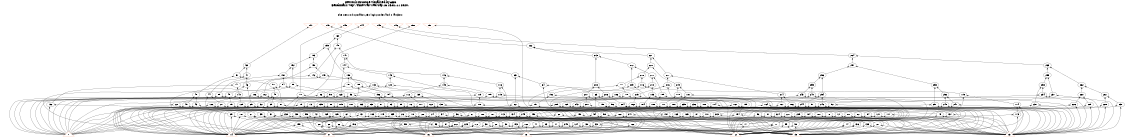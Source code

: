 # Network structure generated by ABC

digraph network {
size = "7.5,10";
center = true;
edge [dir = back];

{
  node [shape = plaintext];
  edge [style = invis];
  LevelTitle1 [label=""];
  LevelTitle2 [label=""];
  Level11 [label = ""];
  Level10 [label = ""];
  Level9 [label = ""];
  Level8 [label = ""];
  Level7 [label = ""];
  Level6 [label = ""];
  Level5 [label = ""];
  Level4 [label = ""];
  Level3 [label = ""];
  Level2 [label = ""];
  Level1 [label = ""];
  Level0 [label = ""];
  LevelTitle1 ->  LevelTitle2 ->  Level11 ->  Level10 ->  Level9 ->  Level8 ->  Level7 ->  Level6 ->  Level5 ->  Level4 ->  Level3 ->  Level2 ->  Level1 ->  Level0;
}

{
  rank = same;
  LevelTitle1;
  title1 [shape=plaintext,
          fontsize=20,
          fontname = "Times-Roman",
          label="Network structure visualized by ABC\nBenchmark \"top\". Time was Wed Sep 16 15:31:11 2020. "
         ];
}

{
  rank = same;
  LevelTitle2;
  title2 [shape=plaintext,
          fontsize=18,
          fontname = "Times-Roman",
          label="The network contains 250 logic nodes and 0 latches.\n"
         ];
}

{
  rank = same;
  Level11;
  Node9 [label = "_47", shape = invtriangle, color = coral, fillcolor = coral];
  Node10 [label = "_48", shape = invtriangle, color = coral, fillcolor = coral];
  Node11 [label = "_49", shape = invtriangle, color = coral, fillcolor = coral];
  Node12 [label = "_44", shape = invtriangle, color = coral, fillcolor = coral];
  Node13 [label = "_45", shape = invtriangle, color = coral, fillcolor = coral];
  Node14 [label = "_46", shape = invtriangle, color = coral, fillcolor = coral];
  Node15 [label = "_50", shape = invtriangle, color = coral, fillcolor = coral];
  Node16 [label = "_51", shape = invtriangle, color = coral, fillcolor = coral];
}

{
  rank = same;
  Level10;
  Node160 [label = "160\n", shape = ellipse];
}

{
  rank = same;
  Level9;
  Node148 [label = "148\n", shape = ellipse];
  Node159 [label = "159\n", shape = ellipse];
  Node222 [label = "222\n", shape = ellipse];
}

{
  rank = same;
  Level8;
  Node147 [label = "147\n", shape = ellipse];
  Node153 [label = "153\n", shape = ellipse];
  Node213 [label = "213\n", shape = ellipse];
  Node221 [label = "221\n", shape = ellipse];
  Node264 [label = "264\n", shape = ellipse];
}

{
  rank = same;
  Level7;
  Node52 [label = "52\n", shape = ellipse];
  Node144 [label = "144\n", shape = ellipse];
  Node150 [label = "150\n", shape = ellipse];
  Node152 [label = "152\n", shape = ellipse];
  Node212 [label = "212\n", shape = ellipse];
  Node220 [label = "220\n", shape = ellipse];
  Node257 [label = "257\n", shape = ellipse];
  Node263 [label = "263\n", shape = ellipse];
}

{
  rank = same;
  Level6;
  Node47 [label = "47\n", shape = ellipse];
  Node51 [label = "51\n", shape = ellipse];
  Node65 [label = "65\n", shape = ellipse];
  Node142 [label = "142\n", shape = ellipse];
  Node143 [label = "143\n", shape = ellipse];
  Node146 [label = "146\n", shape = ellipse];
  Node149 [label = "149\n", shape = ellipse];
  Node151 [label = "151\n", shape = ellipse];
  Node158 [label = "158\n", shape = ellipse];
  Node211 [label = "211\n", shape = ellipse];
  Node217 [label = "217\n", shape = ellipse];
  Node218 [label = "218\n", shape = ellipse];
  Node256 [label = "256\n", shape = ellipse];
  Node259 [label = "259\n", shape = ellipse];
}

{
  rank = same;
  Level5;
  Node46 [label = "46\n", shape = ellipse];
  Node50 [label = "50\n", shape = ellipse];
  Node64 [label = "64\n", shape = ellipse];
  Node94 [label = "94\n", shape = ellipse];
  Node99 [label = "99\n", shape = ellipse];
  Node103 [label = "103\n", shape = ellipse];
  Node116 [label = "116\n", shape = ellipse];
  Node120 [label = "120\n", shape = ellipse];
  Node141 [label = "141\n", shape = ellipse];
  Node145 [label = "145\n", shape = ellipse];
  Node155 [label = "155\n", shape = ellipse];
  Node157 [label = "157\n", shape = ellipse];
  Node171 [label = "171\n", shape = ellipse];
  Node176 [label = "176\n", shape = ellipse];
  Node208 [label = "208\n", shape = ellipse];
  Node209 [label = "209\n", shape = ellipse];
  Node210 [label = "210\n", shape = ellipse];
  Node216 [label = "216\n", shape = ellipse];
  Node219 [label = "219\n", shape = ellipse];
  Node253 [label = "253\n", shape = ellipse];
  Node255 [label = "255\n", shape = ellipse];
  Node258 [label = "258\n", shape = ellipse];
  Node262 [label = "262\n", shape = ellipse];
}

{
  rank = same;
  Level4;
  Node44 [label = "44\n", shape = ellipse];
  Node45 [label = "45\n", shape = ellipse];
  Node48 [label = "48\n", shape = ellipse];
  Node49 [label = "49\n", shape = ellipse];
  Node63 [label = "63\n", shape = ellipse];
  Node70 [label = "70\n", shape = ellipse];
  Node86 [label = "86\n", shape = ellipse];
  Node89 [label = "89\n", shape = ellipse];
  Node93 [label = "93\n", shape = ellipse];
  Node98 [label = "98\n", shape = ellipse];
  Node102 [label = "102\n", shape = ellipse];
  Node106 [label = "106\n", shape = ellipse];
  Node109 [label = "109\n", shape = ellipse];
  Node112 [label = "112\n", shape = ellipse];
  Node115 [label = "115\n", shape = ellipse];
  Node119 [label = "119\n", shape = ellipse];
  Node123 [label = "123\n", shape = ellipse];
  Node139 [label = "139\n", shape = ellipse];
  Node140 [label = "140\n", shape = ellipse];
  Node154 [label = "154\n", shape = ellipse];
  Node156 [label = "156\n", shape = ellipse];
  Node170 [label = "170\n", shape = ellipse];
  Node175 [label = "175\n", shape = ellipse];
  Node178 [label = "178\n", shape = ellipse];
  Node181 [label = "181\n", shape = ellipse];
  Node185 [label = "185\n", shape = ellipse];
  Node186 [label = "186\n", shape = ellipse];
  Node189 [label = "189\n", shape = ellipse];
  Node192 [label = "192\n", shape = ellipse];
  Node206 [label = "206\n", shape = ellipse];
  Node207 [label = "207\n", shape = ellipse];
  Node214 [label = "214\n", shape = ellipse];
  Node215 [label = "215\n", shape = ellipse];
  Node234 [label = "234\n", shape = ellipse];
  Node237 [label = "237\n", shape = ellipse];
  Node240 [label = "240\n", shape = ellipse];
  Node243 [label = "243\n", shape = ellipse];
  Node252 [label = "252\n", shape = ellipse];
  Node254 [label = "254\n", shape = ellipse];
  Node260 [label = "260\n", shape = ellipse];
  Node261 [label = "261\n", shape = ellipse];
}

{
  rank = same;
  Level3;
  Node19 [label = "19\n", shape = ellipse];
  Node22 [label = "22\n", shape = ellipse];
  Node25 [label = "25\n", shape = ellipse];
  Node27 [label = "27\n", shape = ellipse];
  Node32 [label = "32\n", shape = ellipse];
  Node35 [label = "35\n", shape = ellipse];
  Node37 [label = "37\n", shape = ellipse];
  Node40 [label = "40\n", shape = ellipse];
  Node43 [label = "43\n", shape = ellipse];
  Node56 [label = "56\n", shape = ellipse];
  Node62 [label = "62\n", shape = ellipse];
  Node69 [label = "69\n", shape = ellipse];
  Node73 [label = "73\n", shape = ellipse];
  Node76 [label = "76\n", shape = ellipse];
  Node79 [label = "79\n", shape = ellipse];
  Node81 [label = "81\n", shape = ellipse];
  Node83 [label = "83\n", shape = ellipse];
  Node85 [label = "85\n", shape = ellipse];
  Node88 [label = "88\n", shape = ellipse];
  Node92 [label = "92\n", shape = ellipse];
  Node97 [label = "97\n", shape = ellipse];
  Node101 [label = "101\n", shape = ellipse];
  Node105 [label = "105\n", shape = ellipse];
  Node108 [label = "108\n", shape = ellipse];
  Node111 [label = "111\n", shape = ellipse];
  Node114 [label = "114\n", shape = ellipse];
  Node118 [label = "118\n", shape = ellipse];
  Node122 [label = "122\n", shape = ellipse];
  Node126 [label = "126\n", shape = ellipse];
  Node129 [label = "129\n", shape = ellipse];
  Node132 [label = "132\n", shape = ellipse];
  Node135 [label = "135\n", shape = ellipse];
  Node138 [label = "138\n", shape = ellipse];
  Node161 [label = "161\n", shape = ellipse];
  Node162 [label = "162\n", shape = ellipse];
  Node164 [label = "164\n", shape = ellipse];
  Node166 [label = "166\n", shape = ellipse];
  Node167 [label = "167\n", shape = ellipse];
  Node169 [label = "169\n", shape = ellipse];
  Node174 [label = "174\n", shape = ellipse];
  Node177 [label = "177\n", shape = ellipse];
  Node180 [label = "180\n", shape = ellipse];
  Node184 [label = "184\n", shape = ellipse];
  Node188 [label = "188\n", shape = ellipse];
  Node191 [label = "191\n", shape = ellipse];
  Node195 [label = "195\n", shape = ellipse];
  Node198 [label = "198\n", shape = ellipse];
  Node201 [label = "201\n", shape = ellipse];
  Node204 [label = "204\n", shape = ellipse];
  Node205 [label = "205\n", shape = ellipse];
  Node225 [label = "225\n", shape = ellipse];
  Node226 [label = "226\n", shape = ellipse];
  Node228 [label = "228\n", shape = ellipse];
  Node230 [label = "230\n", shape = ellipse];
  Node231 [label = "231\n", shape = ellipse];
  Node233 [label = "233\n", shape = ellipse];
  Node236 [label = "236\n", shape = ellipse];
  Node239 [label = "239\n", shape = ellipse];
  Node242 [label = "242\n", shape = ellipse];
  Node244 [label = "244\n", shape = ellipse];
  Node246 [label = "246\n", shape = ellipse];
  Node247 [label = "247\n", shape = ellipse];
  Node248 [label = "248\n", shape = ellipse];
  Node251 [label = "251\n", shape = ellipse];
}

{
  rank = same;
  Level2;
  Node18 [label = "18\n", shape = ellipse];
  Node21 [label = "21\n", shape = ellipse];
  Node24 [label = "24\n", shape = ellipse];
  Node26 [label = "26\n", shape = ellipse];
  Node29 [label = "29\n", shape = ellipse];
  Node31 [label = "31\n", shape = ellipse];
  Node34 [label = "34\n", shape = ellipse];
  Node36 [label = "36\n", shape = ellipse];
  Node39 [label = "39\n", shape = ellipse];
  Node42 [label = "42\n", shape = ellipse];
  Node54 [label = "54\n", shape = ellipse];
  Node55 [label = "55\n", shape = ellipse];
  Node58 [label = "58\n", shape = ellipse];
  Node60 [label = "60\n", shape = ellipse];
  Node61 [label = "61\n", shape = ellipse];
  Node67 [label = "67\n", shape = ellipse];
  Node72 [label = "72\n", shape = ellipse];
  Node75 [label = "75\n", shape = ellipse];
  Node78 [label = "78\n", shape = ellipse];
  Node80 [label = "80\n", shape = ellipse];
  Node82 [label = "82\n", shape = ellipse];
  Node84 [label = "84\n", shape = ellipse];
  Node87 [label = "87\n", shape = ellipse];
  Node91 [label = "91\n", shape = ellipse];
  Node96 [label = "96\n", shape = ellipse];
  Node100 [label = "100\n", shape = ellipse];
  Node104 [label = "104\n", shape = ellipse];
  Node107 [label = "107\n", shape = ellipse];
  Node110 [label = "110\n", shape = ellipse];
  Node113 [label = "113\n", shape = ellipse];
  Node117 [label = "117\n", shape = ellipse];
  Node121 [label = "121\n", shape = ellipse];
  Node125 [label = "125\n", shape = ellipse];
  Node128 [label = "128\n", shape = ellipse];
  Node131 [label = "131\n", shape = ellipse];
  Node134 [label = "134\n", shape = ellipse];
  Node137 [label = "137\n", shape = ellipse];
  Node163 [label = "163\n", shape = ellipse];
  Node165 [label = "165\n", shape = ellipse];
  Node168 [label = "168\n", shape = ellipse];
  Node173 [label = "173\n", shape = ellipse];
  Node179 [label = "179\n", shape = ellipse];
  Node183 [label = "183\n", shape = ellipse];
  Node187 [label = "187\n", shape = ellipse];
  Node190 [label = "190\n", shape = ellipse];
  Node194 [label = "194\n", shape = ellipse];
  Node197 [label = "197\n", shape = ellipse];
  Node200 [label = "200\n", shape = ellipse];
  Node203 [label = "203\n", shape = ellipse];
  Node224 [label = "224\n", shape = ellipse];
  Node227 [label = "227\n", shape = ellipse];
  Node229 [label = "229\n", shape = ellipse];
  Node232 [label = "232\n", shape = ellipse];
  Node235 [label = "235\n", shape = ellipse];
  Node238 [label = "238\n", shape = ellipse];
  Node241 [label = "241\n", shape = ellipse];
  Node245 [label = "245\n", shape = ellipse];
  Node250 [label = "250\n", shape = ellipse];
  Node265 [label = "265\n", shape = ellipse];
}

{
  rank = same;
  Level1;
  Node17 [label = "17\n", shape = ellipse];
  Node20 [label = "20\n", shape = ellipse];
  Node23 [label = "23\n", shape = ellipse];
  Node28 [label = "28\n", shape = ellipse];
  Node30 [label = "30\n", shape = ellipse];
  Node33 [label = "33\n", shape = ellipse];
  Node38 [label = "38\n", shape = ellipse];
  Node41 [label = "41\n", shape = ellipse];
  Node53 [label = "53\n", shape = ellipse];
  Node57 [label = "57\n", shape = ellipse];
  Node59 [label = "59\n", shape = ellipse];
  Node66 [label = "66\n", shape = ellipse];
  Node68 [label = "68\n", shape = ellipse];
  Node71 [label = "71\n", shape = ellipse];
  Node74 [label = "74\n", shape = ellipse];
  Node77 [label = "77\n", shape = ellipse];
  Node90 [label = "90\n", shape = ellipse];
  Node95 [label = "95\n", shape = ellipse];
  Node124 [label = "124\n", shape = ellipse];
  Node127 [label = "127\n", shape = ellipse];
  Node130 [label = "130\n", shape = ellipse];
  Node133 [label = "133\n", shape = ellipse];
  Node136 [label = "136\n", shape = ellipse];
  Node172 [label = "172\n", shape = ellipse];
  Node182 [label = "182\n", shape = ellipse];
  Node193 [label = "193\n", shape = ellipse];
  Node196 [label = "196\n", shape = ellipse];
  Node199 [label = "199\n", shape = ellipse];
  Node202 [label = "202\n", shape = ellipse];
  Node223 [label = "223\n", shape = ellipse];
  Node249 [label = "249\n", shape = ellipse];
  Node266 [label = "266\n", shape = ellipse];
}

{
  rank = same;
  Level0;
  Node1 [label = "_8", shape = triangle, color = coral, fillcolor = coral];
  Node2 [label = "_7", shape = triangle, color = coral, fillcolor = coral];
  Node3 [label = "_6", shape = triangle, color = coral, fillcolor = coral];
  Node4 [label = "_5", shape = triangle, color = coral, fillcolor = coral];
  Node5 [label = "_4", shape = triangle, color = coral, fillcolor = coral];
  Node6 [label = "_3", shape = triangle, color = coral, fillcolor = coral];
  Node7 [label = "_2", shape = triangle, color = coral, fillcolor = coral];
  Node8 [label = "_1", shape = triangle, color = coral, fillcolor = coral];
}

title1 -> title2 [style = invis];
title2 -> Node9 [style = invis];
title2 -> Node10 [style = invis];
title2 -> Node11 [style = invis];
title2 -> Node12 [style = invis];
title2 -> Node13 [style = invis];
title2 -> Node14 [style = invis];
title2 -> Node15 [style = invis];
title2 -> Node16 [style = invis];
Node9 -> Node10 [style = invis];
Node10 -> Node11 [style = invis];
Node11 -> Node12 [style = invis];
Node12 -> Node13 [style = invis];
Node13 -> Node14 [style = invis];
Node14 -> Node15 [style = invis];
Node15 -> Node16 [style = invis];
Node9 -> Node52 [style = solid];
Node10 -> Node65 [style = solid];
Node11 -> Node70 [style = solid];
Node12 -> Node160 [style = solid];
Node13 -> Node222 [style = solid];
Node14 -> Node264 [style = solid];
Node15 -> Node265 [style = solid];
Node16 -> Node266 [style = solid];
Node17 -> Node2 [style = solid];
Node17 -> Node4 [style = solid];
Node18 -> Node3 [style = solid];
Node18 -> Node17 [style = solid];
Node19 -> Node5 [style = solid];
Node19 -> Node18 [style = solid];
Node20 -> Node1 [style = solid];
Node20 -> Node3 [style = solid];
Node21 -> Node2 [style = solid];
Node21 -> Node20 [style = solid];
Node22 -> Node5 [style = solid];
Node22 -> Node21 [style = solid];
Node23 -> Node2 [style = solid];
Node23 -> Node4 [style = solid];
Node24 -> Node3 [style = solid];
Node24 -> Node23 [style = solid];
Node25 -> Node5 [style = solid];
Node25 -> Node24 [style = solid];
Node26 -> Node3 [style = solid];
Node26 -> Node23 [style = solid];
Node27 -> Node5 [style = solid];
Node27 -> Node26 [style = solid];
Node28 -> Node2 [style = solid];
Node28 -> Node3 [style = solid];
Node29 -> Node5 [style = solid];
Node29 -> Node28 [style = solid];
Node30 -> Node1 [style = solid];
Node30 -> Node3 [style = solid];
Node31 -> Node2 [style = solid];
Node31 -> Node30 [style = solid];
Node32 -> Node5 [style = solid];
Node32 -> Node31 [style = solid];
Node33 -> Node1 [style = solid];
Node33 -> Node4 [style = solid];
Node34 -> Node3 [style = solid];
Node34 -> Node33 [style = solid];
Node35 -> Node5 [style = solid];
Node35 -> Node34 [style = solid];
Node36 -> Node3 [style = solid];
Node36 -> Node33 [style = solid];
Node37 -> Node5 [style = solid];
Node37 -> Node36 [style = solid];
Node38 -> Node1 [style = solid];
Node38 -> Node3 [style = solid];
Node39 -> Node2 [style = solid];
Node39 -> Node38 [style = solid];
Node40 -> Node5 [style = solid];
Node40 -> Node39 [style = solid];
Node41 -> Node1 [style = solid];
Node41 -> Node4 [style = solid];
Node42 -> Node2 [style = solid];
Node42 -> Node41 [style = solid];
Node43 -> Node5 [style = solid];
Node43 -> Node42 [style = solid];
Node44 -> Node27 [style = solid];
Node44 -> Node29 [style = solid];
Node45 -> Node19 [style = solid];
Node45 -> Node22 [style = solid];
Node46 -> Node25 [style = solid];
Node46 -> Node45 [style = solid];
Node47 -> Node44 [style = solid];
Node47 -> Node46 [style = solid];
Node48 -> Node40 [style = solid];
Node48 -> Node43 [style = solid];
Node49 -> Node32 [style = solid];
Node49 -> Node35 [style = solid];
Node50 -> Node37 [style = solid];
Node50 -> Node49 [style = solid];
Node51 -> Node48 [style = solid];
Node51 -> Node50 [style = solid];
Node52 -> Node47 [style = solid];
Node52 -> Node51 [style = solid];
Node53 -> Node1 [style = solid];
Node53 -> Node2 [style = solid];
Node54 -> Node4 [style = solid];
Node54 -> Node53 [style = solid];
Node55 -> Node2 [style = solid];
Node55 -> Node20 [style = solid];
Node56 -> Node4 [style = solid];
Node56 -> Node55 [style = solid];
Node57 -> Node1 [style = solid];
Node57 -> Node2 [style = solid];
Node58 -> Node4 [style = solid];
Node58 -> Node57 [style = solid];
Node59 -> Node1 [style = solid];
Node59 -> Node2 [style = solid];
Node60 -> Node4 [style = solid];
Node60 -> Node59 [style = solid];
Node61 -> Node4 [style = solid];
Node61 -> Node28 [style = solid];
Node62 -> Node60 [style = solid];
Node62 -> Node61 [style = solid];
Node63 -> Node54 [style = solid];
Node63 -> Node56 [style = solid];
Node64 -> Node58 [style = solid];
Node64 -> Node63 [style = solid];
Node65 -> Node62 [style = solid];
Node65 -> Node64 [style = solid];
Node66 -> Node1 [style = solid];
Node66 -> Node2 [style = solid];
Node67 -> Node3 [style = solid];
Node67 -> Node66 [style = solid];
Node68 -> Node2 [style = solid];
Node68 -> Node3 [style = solid];
Node69 -> Node30 [style = solid];
Node69 -> Node67 [style = solid];
Node70 -> Node68 [style = solid];
Node70 -> Node69 [style = solid];
Node71 -> Node5 [style = solid];
Node71 -> Node7 [style = solid];
Node72 -> Node6 [style = solid];
Node72 -> Node71 [style = solid];
Node73 -> Node8 [style = solid];
Node73 -> Node72 [style = solid];
Node74 -> Node4 [style = solid];
Node74 -> Node7 [style = solid];
Node75 -> Node6 [style = solid];
Node75 -> Node74 [style = solid];
Node76 -> Node8 [style = solid];
Node76 -> Node75 [style = solid];
Node77 -> Node5 [style = solid];
Node77 -> Node7 [style = solid];
Node78 -> Node6 [style = solid];
Node78 -> Node77 [style = solid];
Node79 -> Node8 [style = solid];
Node79 -> Node78 [style = solid];
Node80 -> Node6 [style = solid];
Node80 -> Node71 [style = solid];
Node81 -> Node8 [style = solid];
Node81 -> Node80 [style = solid];
Node82 -> Node6 [style = solid];
Node82 -> Node77 [style = solid];
Node83 -> Node8 [style = solid];
Node83 -> Node82 [style = solid];
Node84 -> Node6 [style = solid];
Node84 -> Node33 [style = solid];
Node85 -> Node5 [style = solid];
Node85 -> Node84 [style = solid];
Node86 -> Node8 [style = solid];
Node86 -> Node85 [style = solid];
Node87 -> Node6 [style = solid];
Node87 -> Node53 [style = solid];
Node88 -> Node5 [style = solid];
Node88 -> Node87 [style = solid];
Node89 -> Node8 [style = solid];
Node89 -> Node88 [style = solid];
Node90 -> Node3 [style = solid];
Node90 -> Node4 [style = solid];
Node91 -> Node7 [style = solid];
Node91 -> Node90 [style = solid];
Node92 -> Node6 [style = solid];
Node92 -> Node91 [style = solid];
Node93 -> Node8 [style = solid];
Node93 -> Node92 [style = solid];
Node94 -> Node2 [style = solid];
Node94 -> Node93 [style = solid];
Node95 -> Node3 [style = solid];
Node95 -> Node4 [style = solid];
Node96 -> Node7 [style = solid];
Node96 -> Node95 [style = solid];
Node97 -> Node6 [style = solid];
Node97 -> Node96 [style = solid];
Node98 -> Node8 [style = solid];
Node98 -> Node97 [style = solid];
Node99 -> Node2 [style = solid];
Node99 -> Node98 [style = solid];
Node100 -> Node6 [style = solid];
Node100 -> Node23 [style = solid];
Node101 -> Node5 [style = solid];
Node101 -> Node100 [style = solid];
Node102 -> Node8 [style = solid];
Node102 -> Node101 [style = solid];
Node103 -> Node1 [style = solid];
Node103 -> Node98 [style = solid];
Node104 -> Node6 [style = solid];
Node104 -> Node17 [style = solid];
Node105 -> Node5 [style = solid];
Node105 -> Node104 [style = solid];
Node106 -> Node8 [style = solid];
Node106 -> Node105 [style = solid];
Node107 -> Node7 [style = solid];
Node107 -> Node28 [style = solid];
Node108 -> Node6 [style = solid];
Node108 -> Node107 [style = solid];
Node109 -> Node8 [style = solid];
Node109 -> Node108 [style = solid];
Node110 -> Node6 [style = solid];
Node110 -> Node57 [style = solid];
Node111 -> Node5 [style = solid];
Node111 -> Node110 [style = solid];
Node112 -> Node8 [style = solid];
Node112 -> Node111 [style = solid];
Node113 -> Node7 [style = solid];
Node113 -> Node68 [style = solid];
Node114 -> Node6 [style = solid];
Node114 -> Node113 [style = solid];
Node115 -> Node8 [style = solid];
Node115 -> Node114 [style = solid];
Node116 -> Node1 [style = solid];
Node116 -> Node115 [style = solid];
Node117 -> Node6 [style = solid];
Node117 -> Node90 [style = solid];
Node118 -> Node5 [style = solid];
Node118 -> Node117 [style = solid];
Node119 -> Node8 [style = solid];
Node119 -> Node118 [style = solid];
Node120 -> Node1 [style = solid];
Node120 -> Node93 [style = solid];
Node121 -> Node6 [style = solid];
Node121 -> Node95 [style = solid];
Node122 -> Node5 [style = solid];
Node122 -> Node121 [style = solid];
Node123 -> Node8 [style = solid];
Node123 -> Node122 [style = solid];
Node124 -> Node3 [style = solid];
Node124 -> Node6 [style = solid];
Node125 -> Node5 [style = solid];
Node125 -> Node124 [style = solid];
Node126 -> Node8 [style = solid];
Node126 -> Node125 [style = solid];
Node127 -> Node4 [style = solid];
Node127 -> Node6 [style = solid];
Node128 -> Node5 [style = solid];
Node128 -> Node127 [style = solid];
Node129 -> Node8 [style = solid];
Node129 -> Node128 [style = solid];
Node130 -> Node3 [style = solid];
Node130 -> Node6 [style = solid];
Node131 -> Node5 [style = solid];
Node131 -> Node130 [style = solid];
Node132 -> Node8 [style = solid];
Node132 -> Node131 [style = solid];
Node133 -> Node4 [style = solid];
Node133 -> Node6 [style = solid];
Node134 -> Node5 [style = solid];
Node134 -> Node133 [style = solid];
Node135 -> Node8 [style = solid];
Node135 -> Node134 [style = solid];
Node136 -> Node4 [style = solid];
Node136 -> Node7 [style = solid];
Node137 -> Node6 [style = solid];
Node137 -> Node136 [style = solid];
Node138 -> Node8 [style = solid];
Node138 -> Node137 [style = solid];
Node139 -> Node135 [style = solid];
Node139 -> Node138 [style = solid];
Node140 -> Node126 [style = solid];
Node140 -> Node129 [style = solid];
Node141 -> Node132 [style = solid];
Node141 -> Node140 [style = solid];
Node142 -> Node139 [style = solid];
Node142 -> Node141 [style = solid];
Node143 -> Node119 [style = solid];
Node143 -> Node120 [style = solid];
Node144 -> Node123 [style = solid];
Node144 -> Node143 [style = solid];
Node145 -> Node109 [style = solid];
Node145 -> Node112 [style = solid];
Node146 -> Node116 [style = solid];
Node146 -> Node145 [style = solid];
Node147 -> Node144 [style = solid];
Node147 -> Node146 [style = solid];
Node148 -> Node142 [style = solid];
Node148 -> Node147 [style = solid];
Node149 -> Node102 [style = solid];
Node149 -> Node103 [style = solid];
Node150 -> Node106 [style = solid];
Node150 -> Node149 [style = solid];
Node151 -> Node89 [style = solid];
Node151 -> Node94 [style = solid];
Node152 -> Node99 [style = solid];
Node152 -> Node151 [style = solid];
Node153 -> Node150 [style = solid];
Node153 -> Node152 [style = solid];
Node154 -> Node73 [style = solid];
Node154 -> Node76 [style = solid];
Node155 -> Node79 [style = solid];
Node155 -> Node154 [style = solid];
Node156 -> Node81 [style = solid];
Node156 -> Node83 [style = solid];
Node157 -> Node86 [style = solid];
Node157 -> Node156 [style = solid];
Node158 -> Node155 [style = solid];
Node158 -> Node157 [style = solid];
Node159 -> Node153 [style = solid];
Node159 -> Node158 [style = solid];
Node160 -> Node148 [style = solid];
Node160 -> Node159 [style = solid];
Node161 -> Node7 [style = solid];
Node161 -> Node128 [style = solid];
Node162 -> Node7 [style = solid];
Node162 -> Node131 [style = solid];
Node163 -> Node5 [style = solid];
Node163 -> Node133 [style = solid];
Node164 -> Node7 [style = solid];
Node164 -> Node163 [style = solid];
Node165 -> Node5 [style = solid];
Node165 -> Node127 [style = solid];
Node166 -> Node7 [style = solid];
Node166 -> Node165 [style = solid];
Node167 -> Node7 [style = solid];
Node167 -> Node134 [style = solid];
Node168 -> Node6 [style = solid];
Node168 -> Node68 [style = solid];
Node169 -> Node5 [style = solid];
Node169 -> Node168 [style = solid];
Node170 -> Node7 [style = solid];
Node170 -> Node169 [style = solid];
Node171 -> Node1 [style = solid];
Node171 -> Node170 [style = solid];
Node172 -> Node2 [style = solid];
Node172 -> Node3 [style = solid];
Node173 -> Node6 [style = solid];
Node173 -> Node172 [style = solid];
Node174 -> Node4 [style = solid];
Node174 -> Node173 [style = solid];
Node175 -> Node7 [style = solid];
Node175 -> Node174 [style = solid];
Node176 -> Node1 [style = solid];
Node176 -> Node175 [style = solid];
Node177 -> Node4 [style = solid];
Node177 -> Node29 [style = solid];
Node178 -> Node7 [style = solid];
Node178 -> Node177 [style = solid];
Node179 -> Node5 [style = solid];
Node179 -> Node20 [style = solid];
Node180 -> Node4 [style = solid];
Node180 -> Node179 [style = solid];
Node181 -> Node7 [style = solid];
Node181 -> Node180 [style = solid];
Node182 -> Node1 [style = solid];
Node182 -> Node3 [style = solid];
Node183 -> Node5 [style = solid];
Node183 -> Node182 [style = solid];
Node184 -> Node4 [style = solid];
Node184 -> Node183 [style = solid];
Node185 -> Node7 [style = solid];
Node185 -> Node184 [style = solid];
Node186 -> Node7 [style = solid];
Node186 -> Node88 [style = solid];
Node187 -> Node5 [style = solid];
Node187 -> Node68 [style = solid];
Node188 -> Node4 [style = solid];
Node188 -> Node187 [style = solid];
Node189 -> Node7 [style = solid];
Node189 -> Node188 [style = solid];
Node190 -> Node6 [style = solid];
Node190 -> Node28 [style = solid];
Node191 -> Node5 [style = solid];
Node191 -> Node190 [style = solid];
Node192 -> Node7 [style = solid];
Node192 -> Node191 [style = solid];
Node193 -> Node1 [style = solid];
Node193 -> Node5 [style = solid];
Node194 -> Node4 [style = solid];
Node194 -> Node193 [style = solid];
Node195 -> Node7 [style = solid];
Node195 -> Node194 [style = solid];
Node196 -> Node2 [style = solid];
Node196 -> Node5 [style = solid];
Node197 -> Node4 [style = solid];
Node197 -> Node196 [style = solid];
Node198 -> Node7 [style = solid];
Node198 -> Node197 [style = solid];
Node199 -> Node2 [style = solid];
Node199 -> Node5 [style = solid];
Node200 -> Node4 [style = solid];
Node200 -> Node199 [style = solid];
Node201 -> Node7 [style = solid];
Node201 -> Node200 [style = solid];
Node202 -> Node3 [style = solid];
Node202 -> Node5 [style = solid];
Node203 -> Node4 [style = solid];
Node203 -> Node202 [style = solid];
Node204 -> Node7 [style = solid];
Node204 -> Node203 [style = solid];
Node205 -> Node7 [style = solid];
Node205 -> Node125 [style = solid];
Node206 -> Node204 [style = solid];
Node206 -> Node205 [style = solid];
Node207 -> Node198 [style = solid];
Node207 -> Node201 [style = solid];
Node208 -> Node206 [style = solid];
Node208 -> Node207 [style = solid];
Node209 -> Node192 [style = solid];
Node209 -> Node195 [style = solid];
Node210 -> Node185 [style = solid];
Node210 -> Node186 [style = solid];
Node211 -> Node189 [style = solid];
Node211 -> Node210 [style = solid];
Node212 -> Node209 [style = solid];
Node212 -> Node211 [style = solid];
Node213 -> Node208 [style = solid];
Node213 -> Node212 [style = solid];
Node214 -> Node166 [style = solid];
Node214 -> Node167 [style = solid];
Node215 -> Node161 [style = solid];
Node215 -> Node162 [style = solid];
Node216 -> Node164 [style = solid];
Node216 -> Node215 [style = solid];
Node217 -> Node214 [style = solid];
Node217 -> Node216 [style = solid];
Node218 -> Node171 [style = solid];
Node218 -> Node176 [style = solid];
Node219 -> Node178 [style = solid];
Node219 -> Node181 [style = solid];
Node220 -> Node218 [style = solid];
Node220 -> Node219 [style = solid];
Node221 -> Node217 [style = solid];
Node221 -> Node220 [style = solid];
Node222 -> Node213 [style = solid];
Node222 -> Node221 [style = solid];
Node223 -> Node3 [style = solid];
Node223 -> Node5 [style = solid];
Node224 -> Node4 [style = solid];
Node224 -> Node223 [style = solid];
Node225 -> Node6 [style = solid];
Node225 -> Node224 [style = solid];
Node226 -> Node6 [style = solid];
Node226 -> Node197 [style = solid];
Node227 -> Node4 [style = solid];
Node227 -> Node202 [style = solid];
Node228 -> Node6 [style = solid];
Node228 -> Node227 [style = solid];
Node229 -> Node4 [style = solid];
Node229 -> Node223 [style = solid];
Node230 -> Node6 [style = solid];
Node230 -> Node229 [style = solid];
Node231 -> Node6 [style = solid];
Node231 -> Node203 [style = solid];
Node232 -> Node5 [style = solid];
Node232 -> Node66 [style = solid];
Node233 -> Node3 [style = solid];
Node233 -> Node232 [style = solid];
Node234 -> Node6 [style = solid];
Node234 -> Node233 [style = solid];
Node235 -> Node5 [style = solid];
Node235 -> Node53 [style = solid];
Node236 -> Node4 [style = solid];
Node236 -> Node235 [style = solid];
Node237 -> Node6 [style = solid];
Node237 -> Node236 [style = solid];
Node238 -> Node5 [style = solid];
Node238 -> Node57 [style = solid];
Node239 -> Node4 [style = solid];
Node239 -> Node238 [style = solid];
Node240 -> Node6 [style = solid];
Node240 -> Node239 [style = solid];
Node241 -> Node4 [style = solid];
Node241 -> Node57 [style = solid];
Node242 -> Node3 [style = solid];
Node242 -> Node241 [style = solid];
Node243 -> Node6 [style = solid];
Node243 -> Node242 [style = solid];
Node244 -> Node6 [style = solid];
Node244 -> Node36 [style = solid];
Node245 -> Node3 [style = solid];
Node245 -> Node17 [style = solid];
Node246 -> Node6 [style = solid];
Node246 -> Node245 [style = solid];
Node247 -> Node6 [style = solid];
Node247 -> Node194 [style = solid];
Node248 -> Node6 [style = solid];
Node248 -> Node24 [style = solid];
Node249 -> Node2 [style = solid];
Node249 -> Node4 [style = solid];
Node250 -> Node3 [style = solid];
Node250 -> Node249 [style = solid];
Node251 -> Node6 [style = solid];
Node251 -> Node250 [style = solid];
Node252 -> Node247 [style = solid];
Node252 -> Node248 [style = solid];
Node253 -> Node251 [style = solid];
Node253 -> Node252 [style = solid];
Node254 -> Node244 [style = solid];
Node254 -> Node246 [style = solid];
Node255 -> Node240 [style = solid];
Node255 -> Node243 [style = solid];
Node256 -> Node254 [style = solid];
Node256 -> Node255 [style = solid];
Node257 -> Node253 [style = solid];
Node257 -> Node256 [style = solid];
Node258 -> Node231 [style = solid];
Node258 -> Node234 [style = solid];
Node259 -> Node237 [style = solid];
Node259 -> Node258 [style = solid];
Node260 -> Node225 [style = solid];
Node260 -> Node226 [style = solid];
Node261 -> Node228 [style = solid];
Node261 -> Node230 [style = solid];
Node262 -> Node260 [style = solid];
Node262 -> Node261 [style = solid];
Node263 -> Node259 [style = solid];
Node263 -> Node262 [style = solid];
Node264 -> Node257 [style = solid];
Node264 -> Node263 [style = solid];
Node265 -> Node59 [style = solid];
Node265 -> Node66 [style = solid];
Node266 -> Node1 [style = solid];
}

